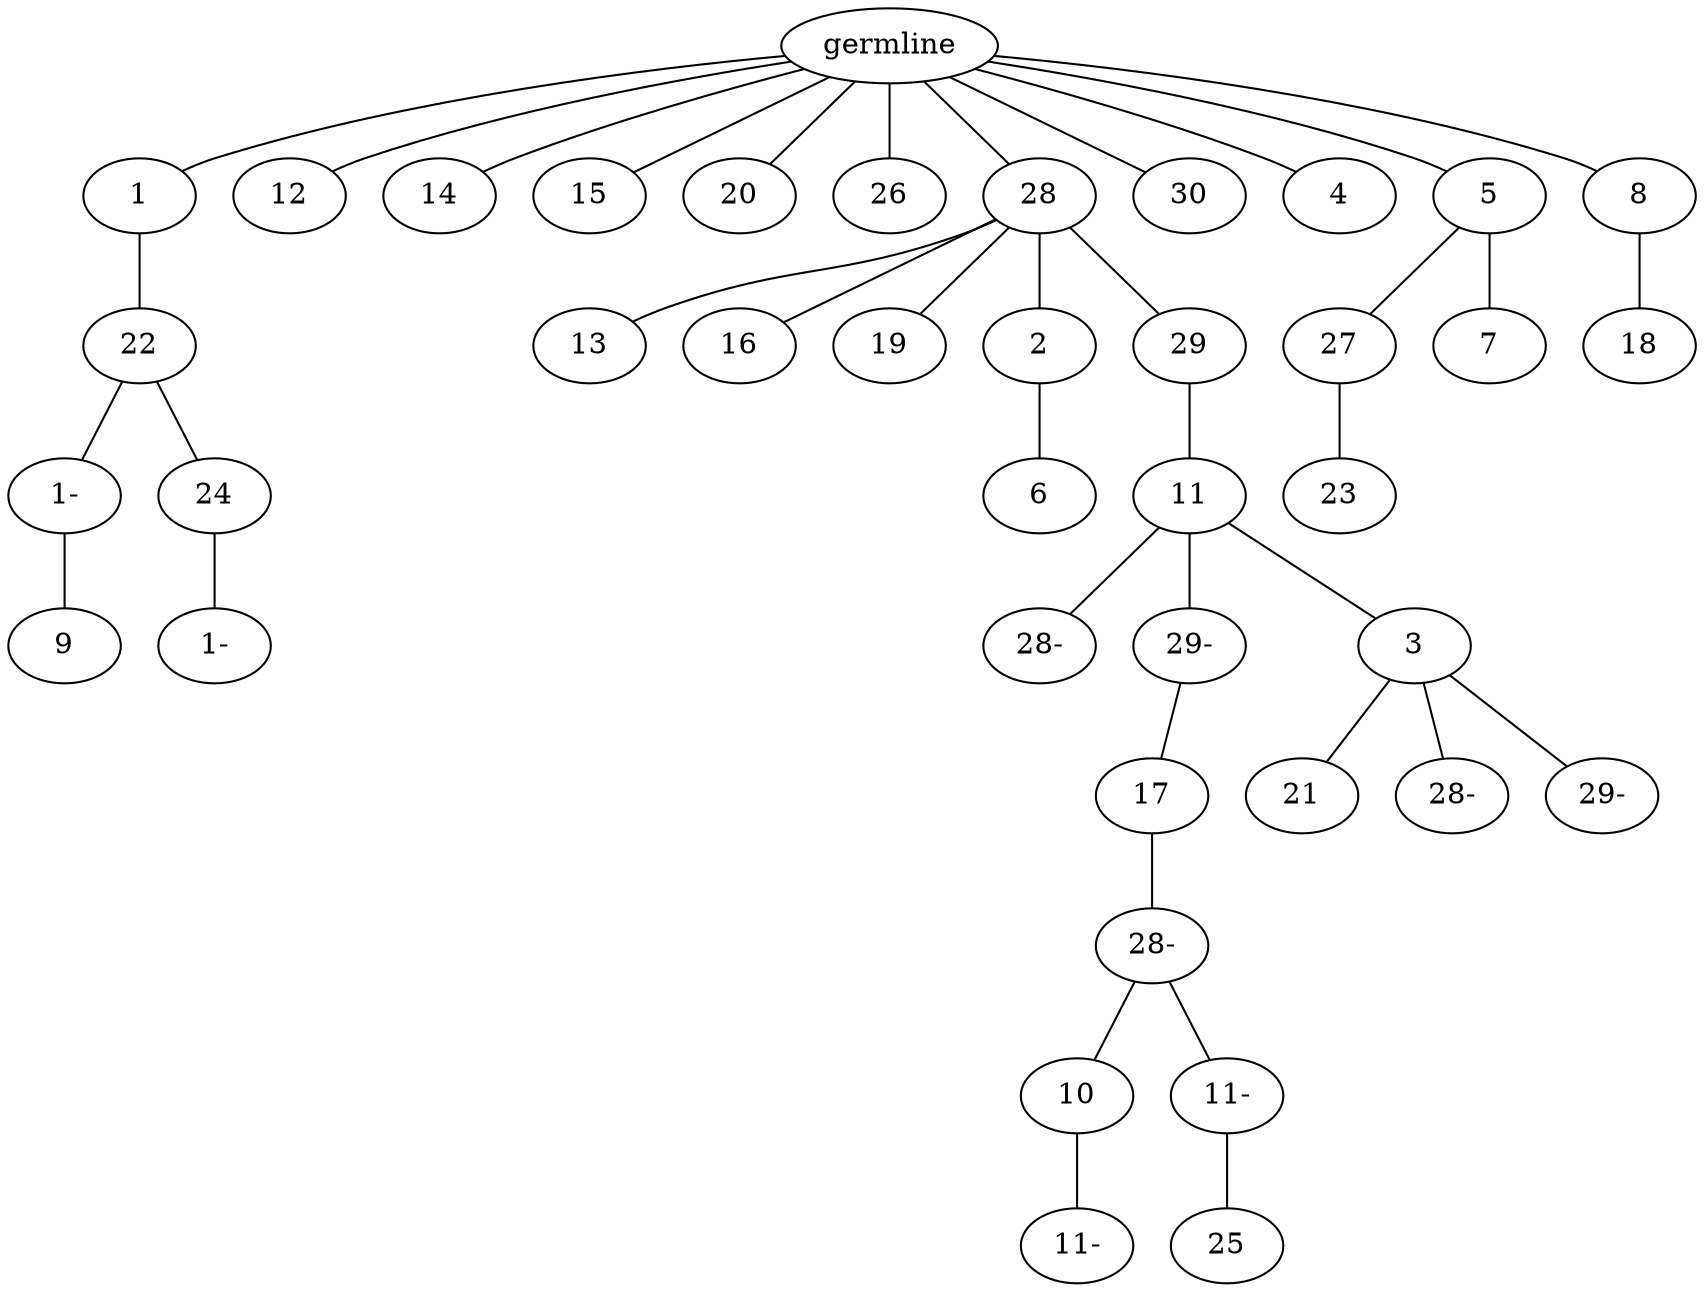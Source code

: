 graph tree {
    "140272532564288" [label="germline"];
    "140272532505984" [label="1"];
    "140272532506320" [label="22"];
    "140272532506704" [label="1-"];
    "140272532506128" [label="9"];
    "140272532505744" [label="24"];
    "140272532506272" [label="1-"];
    "140272532505264" [label="12"];
    "140272532506176" [label="14"];
    "140272532505792" [label="15"];
    "140272532505888" [label="20"];
    "140272532505696" [label="26"];
    "140272532505168" [label="28"];
    "140272532958752" [label="13"];
    "140272532956640" [label="16"];
    "140272532957120" [label="19"];
    "140272532955920" [label="2"];
    "140272532956832" [label="6"];
    "140272532956544" [label="29"];
    "140272532958320" [label="11"];
    "140272532955776" [label="28-"];
    "140272532956688" [label="29-"];
    "140272532956736" [label="17"];
    "140272533171408" [label="28-"];
    "140272533170880" [label="10"];
    "140272533155216" [label="11-"];
    "140272533153968" [label="11-"];
    "140272533153392" [label="25"];
    "140272532955440" [label="3"];
    "140272532956160" [label="21"];
    "140272532505648" [label="28-"];
    "140272533168240" [label="29-"];
    "140272532505840" [label="30"];
    "140272532506368" [label="4"];
    "140272532956256" [label="5"];
    "140272532955968" [label="27"];
    "140272532959040" [label="23"];
    "140272532956448" [label="7"];
    "140272532956016" [label="8"];
    "140272532508000" [label="18"];
    "140272532564288" -- "140272532505984";
    "140272532564288" -- "140272532505264";
    "140272532564288" -- "140272532506176";
    "140272532564288" -- "140272532505792";
    "140272532564288" -- "140272532505888";
    "140272532564288" -- "140272532505696";
    "140272532564288" -- "140272532505168";
    "140272532564288" -- "140272532505840";
    "140272532564288" -- "140272532506368";
    "140272532564288" -- "140272532956256";
    "140272532564288" -- "140272532956016";
    "140272532505984" -- "140272532506320";
    "140272532506320" -- "140272532506704";
    "140272532506320" -- "140272532505744";
    "140272532506704" -- "140272532506128";
    "140272532505744" -- "140272532506272";
    "140272532505168" -- "140272532958752";
    "140272532505168" -- "140272532956640";
    "140272532505168" -- "140272532957120";
    "140272532505168" -- "140272532955920";
    "140272532505168" -- "140272532956544";
    "140272532955920" -- "140272532956832";
    "140272532956544" -- "140272532958320";
    "140272532958320" -- "140272532955776";
    "140272532958320" -- "140272532956688";
    "140272532958320" -- "140272532955440";
    "140272532956688" -- "140272532956736";
    "140272532956736" -- "140272533171408";
    "140272533171408" -- "140272533170880";
    "140272533171408" -- "140272533153968";
    "140272533170880" -- "140272533155216";
    "140272533153968" -- "140272533153392";
    "140272532955440" -- "140272532956160";
    "140272532955440" -- "140272532505648";
    "140272532955440" -- "140272533168240";
    "140272532956256" -- "140272532955968";
    "140272532956256" -- "140272532956448";
    "140272532955968" -- "140272532959040";
    "140272532956016" -- "140272532508000";
}

